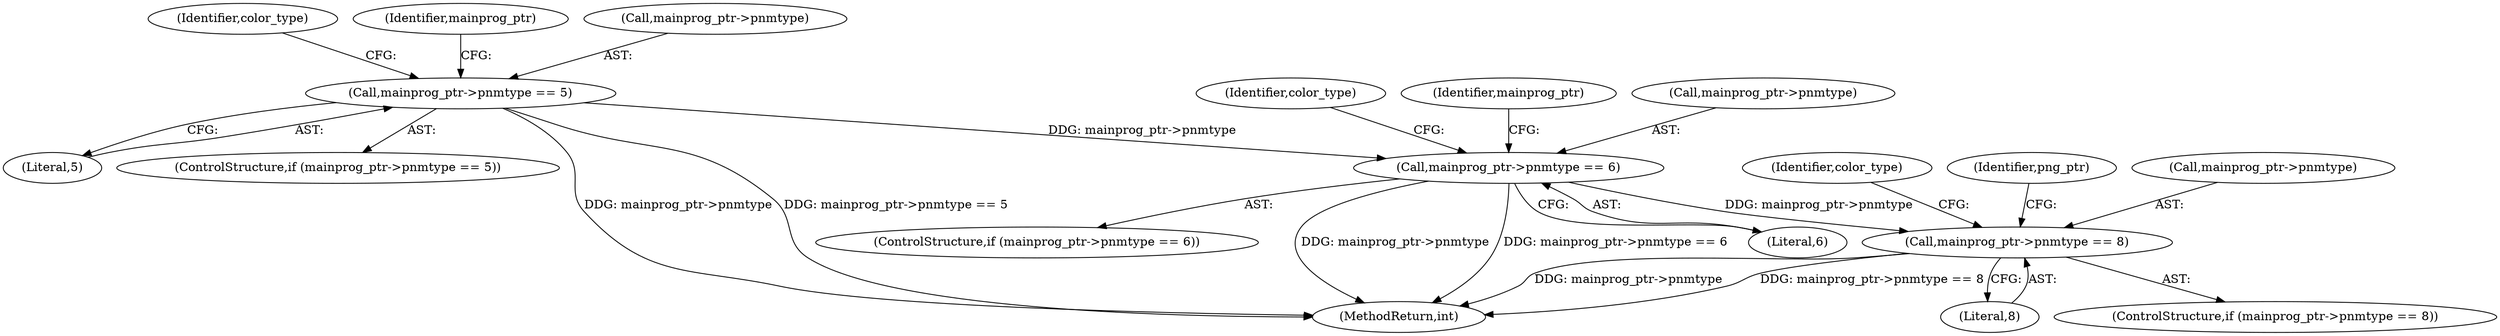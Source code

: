 digraph "0_Android_9d4853418ab2f754c2b63e091c29c5529b8b86ca_10@API" {
"1000191" [label="(Call,mainprog_ptr->pnmtype == 8)"];
"1000181" [label="(Call,mainprog_ptr->pnmtype == 6)"];
"1000171" [label="(Call,mainprog_ptr->pnmtype == 5)"];
"1000197" [label="(Identifier,color_type)"];
"1000517" [label="(MethodReturn,int)"];
"1000185" [label="(Literal,6)"];
"1000181" [label="(Call,mainprog_ptr->pnmtype == 6)"];
"1000187" [label="(Identifier,color_type)"];
"1000203" [label="(Identifier,png_ptr)"];
"1000180" [label="(ControlStructure,if (mainprog_ptr->pnmtype == 6))"];
"1000177" [label="(Identifier,color_type)"];
"1000171" [label="(Call,mainprog_ptr->pnmtype == 5)"];
"1000193" [label="(Identifier,mainprog_ptr)"];
"1000183" [label="(Identifier,mainprog_ptr)"];
"1000175" [label="(Literal,5)"];
"1000170" [label="(ControlStructure,if (mainprog_ptr->pnmtype == 5))"];
"1000172" [label="(Call,mainprog_ptr->pnmtype)"];
"1000192" [label="(Call,mainprog_ptr->pnmtype)"];
"1000182" [label="(Call,mainprog_ptr->pnmtype)"];
"1000195" [label="(Literal,8)"];
"1000191" [label="(Call,mainprog_ptr->pnmtype == 8)"];
"1000190" [label="(ControlStructure,if (mainprog_ptr->pnmtype == 8))"];
"1000191" -> "1000190"  [label="AST: "];
"1000191" -> "1000195"  [label="CFG: "];
"1000192" -> "1000191"  [label="AST: "];
"1000195" -> "1000191"  [label="AST: "];
"1000197" -> "1000191"  [label="CFG: "];
"1000203" -> "1000191"  [label="CFG: "];
"1000191" -> "1000517"  [label="DDG: mainprog_ptr->pnmtype == 8"];
"1000191" -> "1000517"  [label="DDG: mainprog_ptr->pnmtype"];
"1000181" -> "1000191"  [label="DDG: mainprog_ptr->pnmtype"];
"1000181" -> "1000180"  [label="AST: "];
"1000181" -> "1000185"  [label="CFG: "];
"1000182" -> "1000181"  [label="AST: "];
"1000185" -> "1000181"  [label="AST: "];
"1000187" -> "1000181"  [label="CFG: "];
"1000193" -> "1000181"  [label="CFG: "];
"1000181" -> "1000517"  [label="DDG: mainprog_ptr->pnmtype"];
"1000181" -> "1000517"  [label="DDG: mainprog_ptr->pnmtype == 6"];
"1000171" -> "1000181"  [label="DDG: mainprog_ptr->pnmtype"];
"1000171" -> "1000170"  [label="AST: "];
"1000171" -> "1000175"  [label="CFG: "];
"1000172" -> "1000171"  [label="AST: "];
"1000175" -> "1000171"  [label="AST: "];
"1000177" -> "1000171"  [label="CFG: "];
"1000183" -> "1000171"  [label="CFG: "];
"1000171" -> "1000517"  [label="DDG: mainprog_ptr->pnmtype"];
"1000171" -> "1000517"  [label="DDG: mainprog_ptr->pnmtype == 5"];
}
